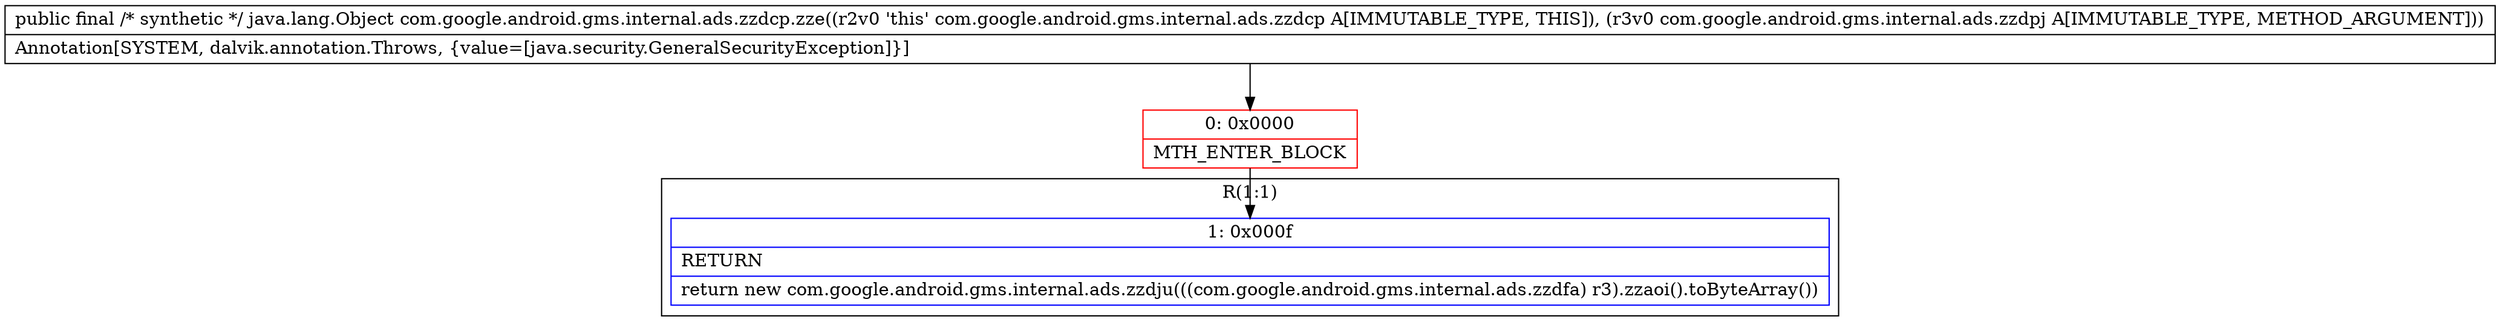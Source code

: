 digraph "CFG forcom.google.android.gms.internal.ads.zzdcp.zze(Lcom\/google\/android\/gms\/internal\/ads\/zzdpj;)Ljava\/lang\/Object;" {
subgraph cluster_Region_1157758189 {
label = "R(1:1)";
node [shape=record,color=blue];
Node_1 [shape=record,label="{1\:\ 0x000f|RETURN\l|return new com.google.android.gms.internal.ads.zzdju(((com.google.android.gms.internal.ads.zzdfa) r3).zzaoi().toByteArray())\l}"];
}
Node_0 [shape=record,color=red,label="{0\:\ 0x0000|MTH_ENTER_BLOCK\l}"];
MethodNode[shape=record,label="{public final \/* synthetic *\/ java.lang.Object com.google.android.gms.internal.ads.zzdcp.zze((r2v0 'this' com.google.android.gms.internal.ads.zzdcp A[IMMUTABLE_TYPE, THIS]), (r3v0 com.google.android.gms.internal.ads.zzdpj A[IMMUTABLE_TYPE, METHOD_ARGUMENT]))  | Annotation[SYSTEM, dalvik.annotation.Throws, \{value=[java.security.GeneralSecurityException]\}]\l}"];
MethodNode -> Node_0;
Node_0 -> Node_1;
}

